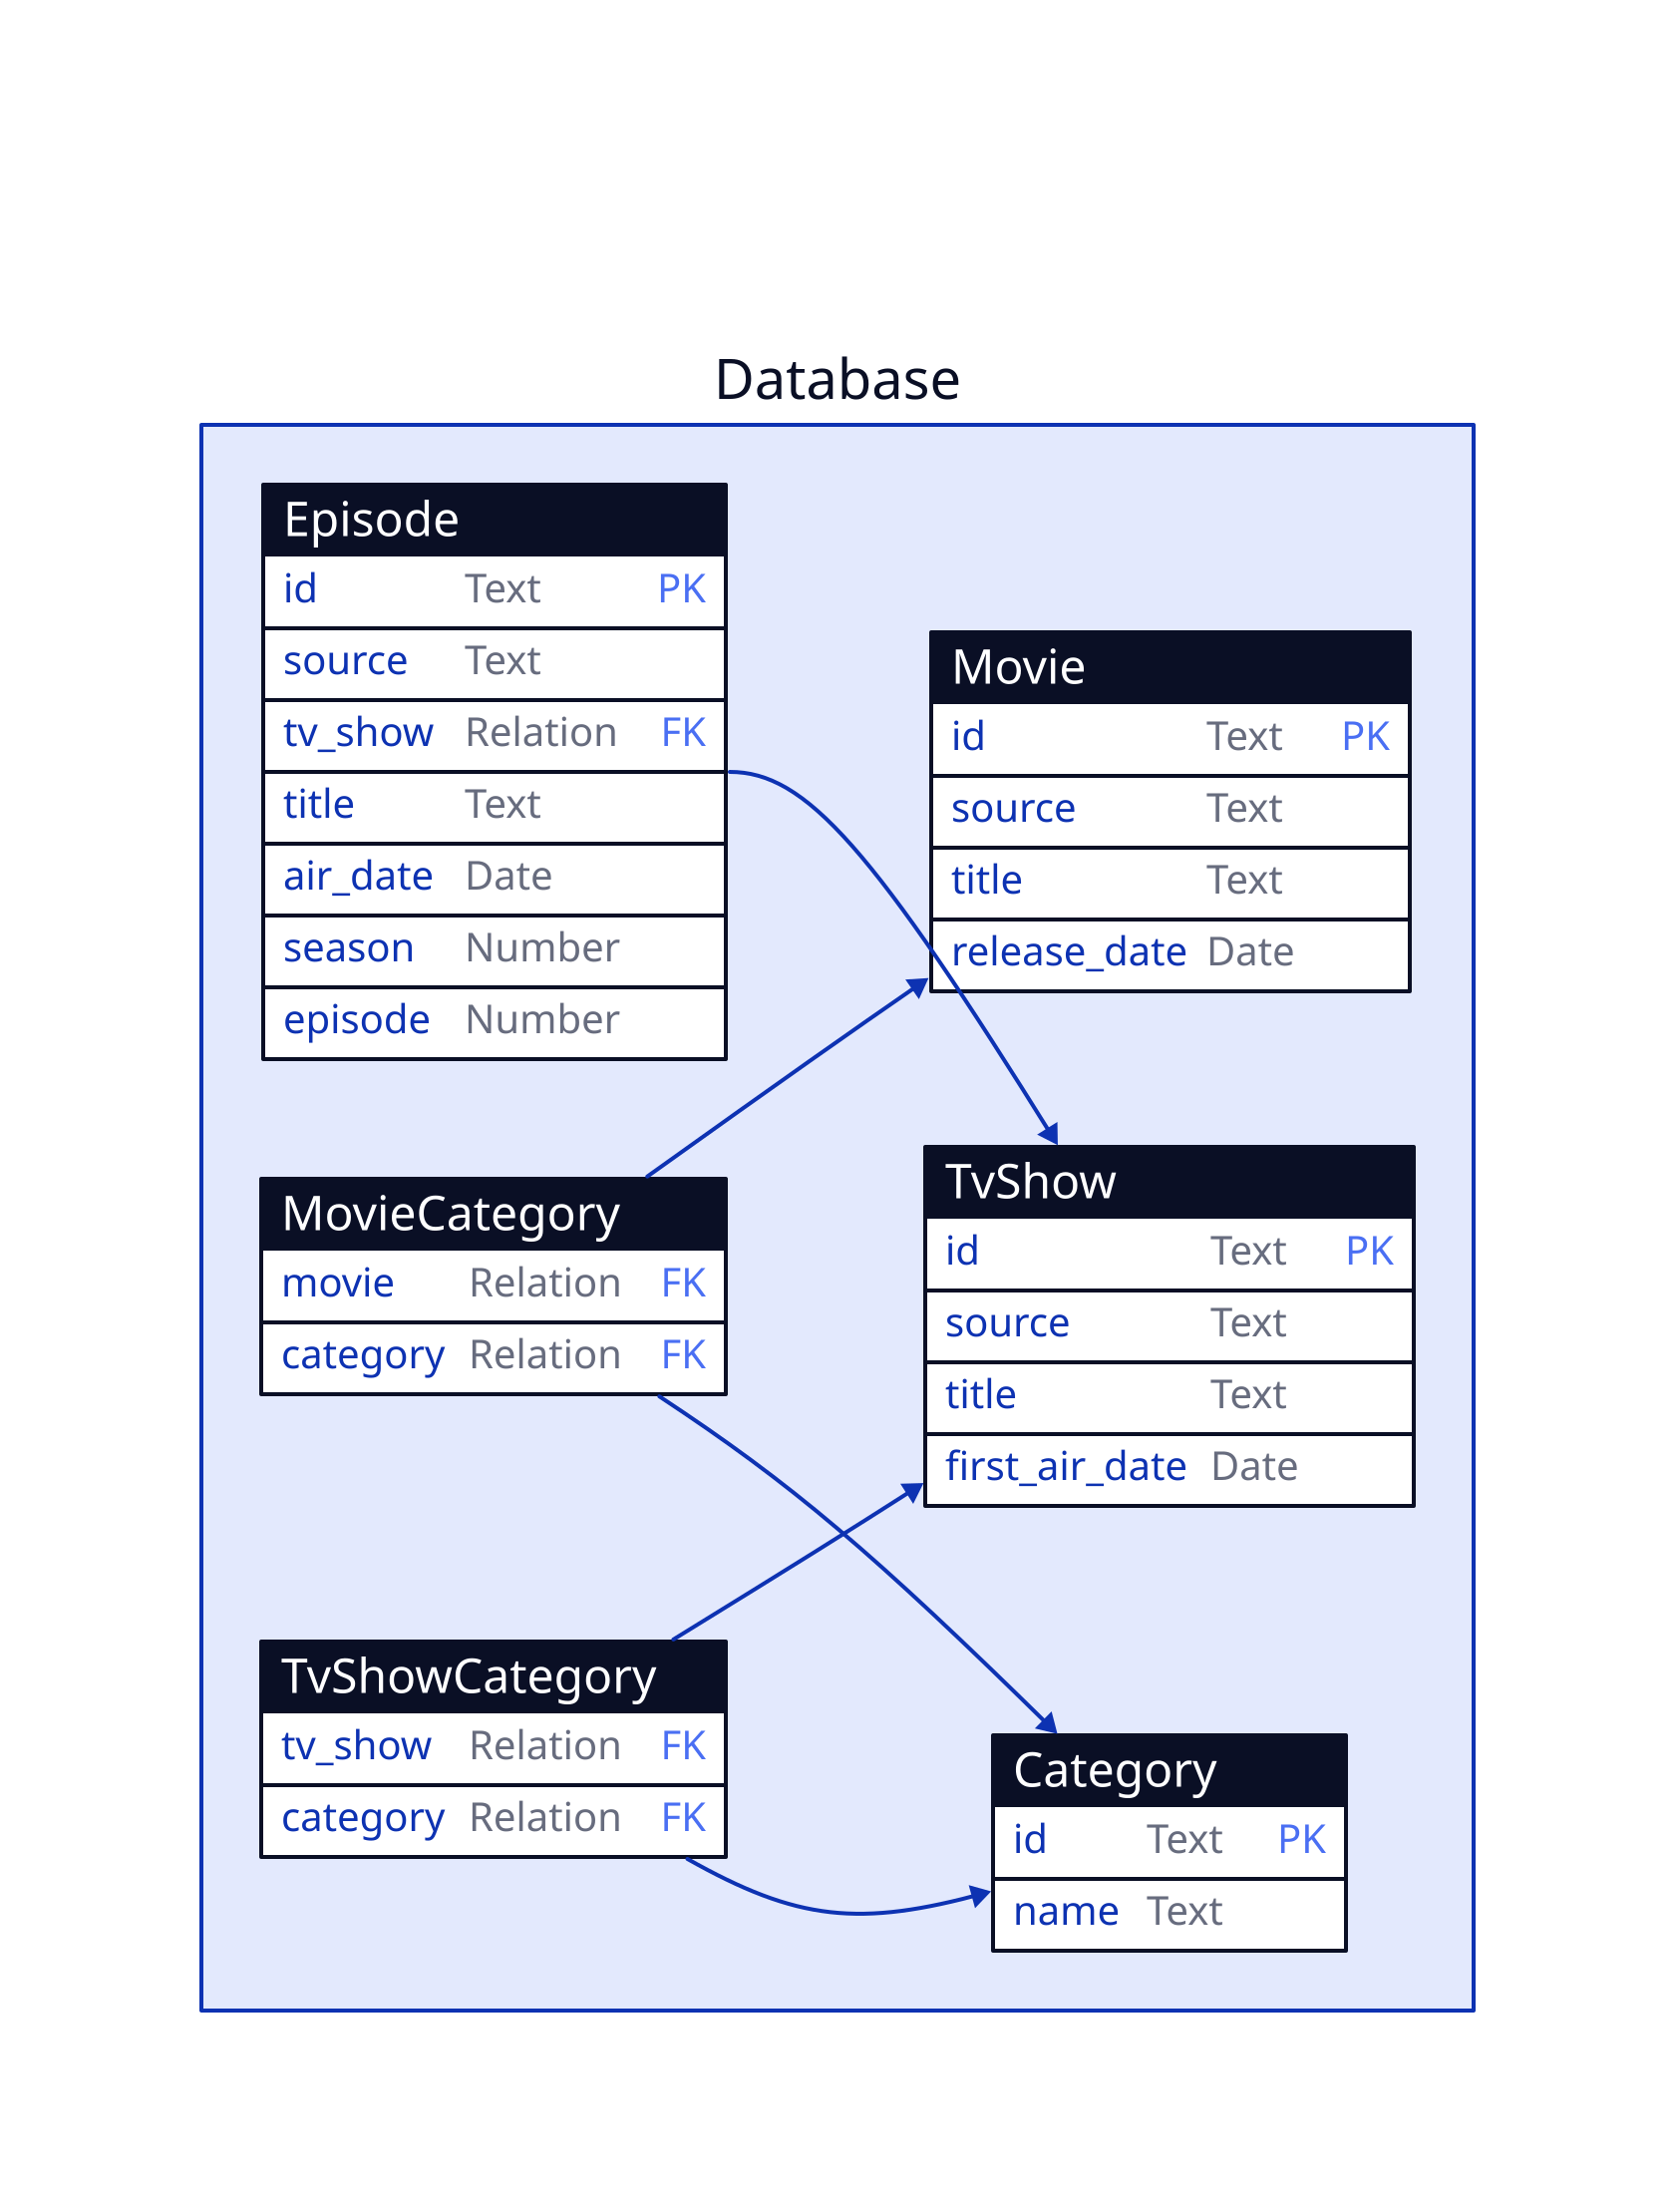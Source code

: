 title: |md
  # Media Tracker
| {near: top-center}

direction: right

db: Database {
    Movie: {
        shape: sql_table
        id: Text {constraint: primary_key}
        source: Text
        title: Text
        release_date: Date
    }

    TvShow: {
        shape: sql_table
        id: Text {constraint: primary_key}
        source: Text
        title: Text
        first_air_date: Date
    }

    Episode: {
        shape: sql_table
        id: Text {constraint: primary_key}
        source: Text
        tv_show: Relation {constraint: foreign_key}
        title: Text
        air_date: Date
        season: Number
        episode: Number
    }

    Category: {
        shape: sql_table
        id: Text {constraint: primary_key}
        name: Text
    }

    MovieCategory: {
        shape: sql_table
        movie: Relation {constraint: foreign_key}
        category: Relation {constraint: foreign_key}
    }

    TvShowCategory: {
        shape: sql_table
        tv_show: Relation {constraint: foreign_key}
        category: Relation {constraint: foreign_key}
    }

    Movie.id <- MovieCategory.movie
    MovieCategory.category -> Category.id
    TvShow.id <- TvShowCategory.tv_show
    TvShowCategory.category -> Category.id
    TvShow.id <- Episode
}